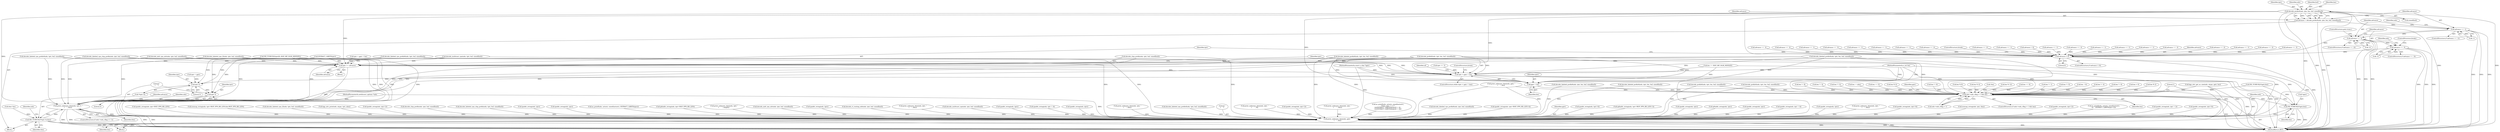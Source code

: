 digraph "0_tcpdump_af2cf04a9394c1a56227c2289ae8da262828294a@pointer" {
"1001724" [label="(Call,decode_prefix4(ndo, tptr, len, buf, sizeof(buf)))"];
"1001709" [label="(Call,tptr < pptr + len)"];
"1002109" [label="(Call,tptr-3)"];
"1002129" [label="(Call,tptr-3)"];
"1002127" [label="(Call,print_unknown_data(ndo, tptr-3, \"\n\t    \", tlen))"];
"1002107" [label="(Call,ND_TCHECK2(*(tptr-3),tlen))"];
"1002927" [label="(Call,print_unknown_data(ndo, pptr, \"\n\t    \", len))"];
"1001711" [label="(Call,pptr + len)"];
"1001722" [label="(Call,advance = decode_prefix4(ndo, tptr, len, buf, sizeof(buf)))"];
"1001732" [label="(Call,advance == -1)"];
"1001742" [label="(Call,advance == -2)"];
"1001749" [label="(Call,advance == -3)"];
"1002144" [label="(Call,advance < 0)"];
"1002148" [label="(Call,tptr += advance)"];
"1002915" [label="(Call,ndo->ndo_vflag > 1 && len)"];
"1002923" [label="(Call,ND_TCHECK2(*pptr,len))"];
"1001200" [label="(Call,decode_prefix4(ndo, tptr, len, buf, sizeof(buf)))"];
"1002691" [label="(Call,len -=4)"];
"1001923" [label="(Call,advance == -1)"];
"1000428" [label="(Call,ipaddr_string(ndo, tptr + 4))"];
"1002937" [label="(MethodReturn,RET)"];
"1001698" [label="(Call,len == BGP_MP_NLRI_MINSIZE)"];
"1002110" [label="(Identifier,tptr)"];
"1002517" [label="(Call,ipaddr_string(ndo, tptr))"];
"1000200" [label="(Call,bgp_attr_get_as_size(ndo, atype, pptr, len))"];
"1001876" [label="(Call,decode_labeled_prefix6(ndo, tptr, len, buf, sizeof(buf)))"];
"1002121" [label="(ControlStructure,if (ndo->ndo_vflag <= 1))"];
"1000128" [label="(MethodParameterIn,const u_char *pptr)"];
"1001789" [label="(Call,advance == -3)"];
"1001733" [label="(Identifier,advance)"];
"1002925" [label="(Identifier,pptr)"];
"1002916" [label="(Call,ndo->ndo_vflag > 1)"];
"1002570" [label="(Call,print_unknown_data(ndo, tptr, \"\n\t      \", tlen))"];
"1002148" [label="(Call,tptr += advance)"];
"1000258" [label="(Call,as_printf(ndo, astostr, sizeof(astostr),\n\t\t\t\tas_size == 2 ?\n\t\t\t\tEXTRACT_16BITS(&tptr[2 + i]) :\n\t\t\t\tEXTRACT_32BITS(&tptr[2 + i])))"];
"1001751" [label="(Call,-3)"];
"1002109" [label="(Call,tptr-3)"];
"1001488" [label="(Call,decode_labeled_vpn_prefix6(ndo, tptr, buf, sizeof(buf)))"];
"1001665" [label="(Call,EXTRACT_16BITS(tptr))"];
"1001658" [label="(Call,ND_TCHECK2(tptr[0], BGP_MP_NLRI_MINSIZE))"];
"1001047" [label="(Call,ipaddr_string(ndo, tptr+BGP_VPN_RD_LEN+4))"];
"1002130" [label="(Identifier,tptr)"];
"1001724" [label="(Call,decode_prefix4(ndo, tptr, len, buf, sizeof(buf)))"];
"1002929" [label="(Identifier,pptr)"];
"1002107" [label="(Call,ND_TCHECK2(*(tptr-3),tlen))"];
"1002221" [label="(Call,ipaddr_string(ndo, tptr+4))"];
"1001955" [label="(Call,advance == -1)"];
"1000436" [label="(Call,len != 8)"];
"1001076" [label="(Call,ip6addr_string(ndo, tptr+BGP_VPN_RD_LEN+3))"];
"1001741" [label="(ControlStructure,if (advance == -2))"];
"1002933" [label="(Literal,1)"];
"1001884" [label="(Call,advance == -1)"];
"1002108" [label="(Call,*(tptr-3))"];
"1001748" [label="(ControlStructure,if (advance == -3))"];
"1000598" [label="(Call,ipaddr_string(ndo, tptr))"];
"1002111" [label="(Literal,3)"];
"1002135" [label="(Identifier,advance)"];
"1000861" [label="(Call,ip6addr_string(ndo, tptr))"];
"1002554" [label="(Call,ipaddr_string(ndo, tptr))"];
"1002154" [label="(Call,len % 8)"];
"1000463" [label="(Call,ipaddr_string(ndo, tptr + 4))"];
"1002019" [label="(Call,advance == -1)"];
"1001448" [label="(Call,decode_labeled_prefix6(ndo, tptr, len, buf, sizeof(buf)))"];
"1002534" [label="(Call,ipaddr_string(ndo, tptr))"];
"1001722" [label="(Call,advance = decode_prefix4(ndo, tptr, len, buf, sizeof(buf)))"];
"1002922" [label="(Block,)"];
"1001711" [label="(Call,pptr + len)"];
"1001743" [label="(Identifier,advance)"];
"1002924" [label="(Call,*pptr)"];
"1001744" [label="(Call,-2)"];
"1001633" [label="(Call,print_unknown_data(ndo, tptr, \"\n\t    \", tlen))"];
"1001750" [label="(Identifier,advance)"];
"1002479" [label="(Call,ipaddr_string(ndo, tptr+4))"];
"1000126" [label="(MethodParameterIn,netdissect_options *ndo)"];
"1001804" [label="(Call,decode_labeled_vpn_prefix4(ndo, tptr, buf, sizeof(buf)))"];
"1000471" [label="(Call,len % 4)"];
"1002012" [label="(Call,decode_labeled_vpn_clnp_prefix(ndo, tptr, buf, sizeof(buf)))"];
"1002137" [label="(Call,tptr = pptr + len)"];
"1002132" [label="(Literal,\"\n\t    \")"];
"1002914" [label="(ControlStructure,if (ndo->ndo_vflag > 1 && len))"];
"1000190" [label="(Call,!len)"];
"1001718" [label="(Identifier,af)"];
"1000977" [label="(Call,isonsap_string(ndo, tptr, tlen))"];
"1002915" [label="(Call,ndo->ndo_vflag > 1 && len)"];
"1002302" [label="(Call,ipaddr_string(ndo, tptr+2))"];
"1002255" [label="(Call,as_printf(ndo, astostr, sizeof(astostr),\n\t\t\t    EXTRACT_32BITS(tptr+2)))"];
"1001753" [label="(ControlStructure,break;)"];
"1001731" [label="(ControlStructure,if (advance == -1))"];
"1002146" [label="(Literal,0)"];
"1000408" [label="(Call,ipaddr_string(ndo, tptr + 2))"];
"1001997" [label="(Call,advance == -2)"];
"1002838" [label="(Call,len % 12)"];
"1002500" [label="(Call,ipaddr_string(ndo, tptr+4))"];
"1000391" [label="(Call,len == 6)"];
"1000145" [label="(Call,tlen=len)"];
"1001240" [label="(Call,decode_labeled_prefix4(ndo, tptr, len, buf, sizeof(buf)))"];
"1001726" [label="(Identifier,tptr)"];
"1002147" [label="(ControlStructure,break;)"];
"1000815" [label="(Call,ipaddr_string(ndo, tptr+BGP_VPN_RD_LEN))"];
"1002921" [label="(Identifier,len)"];
"1001018" [label="(Call,isonsap_string(ndo, tptr+BGP_VPN_RD_LEN,tlen-BGP_VPN_RD_LEN))"];
"1001708" [label="(ControlStructure,while (tptr < pptr + len))"];
"1002044" [label="(Call,decode_mdt_vpn_nlri(ndo, tptr, buf, sizeof(buf)))"];
"1002115" [label="(Identifier,ndo)"];
"1002928" [label="(Identifier,ndo)"];
"1001408" [label="(Call,decode_prefix6(ndo, tptr, len, buf, sizeof(buf)))"];
"1001520" [label="(Call,decode_labeled_vpn_l2(ndo, tptr, buf, sizeof(buf)))"];
"1001933" [label="(Call,advance == -2)"];
"1002083" [label="(Call,advance == -1)"];
"1001746" [label="(ControlStructure,goto trunc;)"];
"1002927" [label="(Call,print_unknown_data(ndo, pptr, \"\n\t    \", len))"];
"1002818" [label="(Call,bgp_attr_print(ndo, atype, tptr, alen))"];
"1002237" [label="(Call,ipaddr_string(ndo, tptr+2))"];
"1001552" [label="(Call,decode_clnp_prefix(ndo, tptr, buf, sizeof(buf)))"];
"1002892" [label="(Call,ND_TCHECK2(*pptr,len))"];
"1001584" [label="(Call,decode_labeled_vpn_clnp_prefix(ndo, tptr, buf, sizeof(buf)))"];
"1001742" [label="(Call,advance == -2)"];
"1001709" [label="(Call,tptr < pptr + len)"];
"1000153" [label="(Call,len != 1)"];
"1000567" [label="(Call,ipaddr_string(ndo, tptr))"];
"1000362" [label="(Call,len != 0)"];
"1001721" [label="(Block,)"];
"1002134" [label="(Call,advance = 0)"];
"1001725" [label="(Identifier,ndo)"];
"1002923" [label="(Call,ND_TCHECK2(*pptr,len))"];
"1001734" [label="(Call,-1)"];
"1000767" [label="(Call,ipaddr_string(ndo, tptr))"];
"1001764" [label="(Call,decode_labeled_prefix4(ndo, tptr, len, buf, sizeof(buf)))"];
"1001844" [label="(Call,advance == -1)"];
"1002144" [label="(Call,advance < 0)"];
"1002681" [label="(Call,as_printf(ndo, astostr, sizeof(astostr), EXTRACT_32BITS(tptr)))"];
"1001901" [label="(Call,advance == -3)"];
"1000338" [label="(Call,len != 4)"];
"1000373" [label="(Call,len != 6)"];
"1001705" [label="(Call,tptr += 3)"];
"1000909" [label="(Call,ip6addr_string(ndo, tptr+BGP_VPN_RD_LEN))"];
"1002653" [label="(Call,print_unknown_data(ndo, tptr,\"\n\t      \", length))"];
"1001732" [label="(Call,advance == -1)"];
"1001714" [label="(Block,)"];
"1002112" [label="(Identifier,tlen)"];
"1001811" [label="(Call,advance == -1)"];
"1001376" [label="(Call,decode_mdt_vpn_nlri(ndo, tptr, buf, sizeof(buf)))"];
"1002151" [label="(ControlStructure,break;)"];
"1002150" [label="(Identifier,advance)"];
"1000955" [label="(Call,ipaddr_string(ndo, tptr))"];
"1001312" [label="(Call,decode_rt_routing_info(ndo, tptr, buf, sizeof(buf)))"];
"1002852" [label="(Call,len > 0)"];
"1001772" [label="(Call,advance == -1)"];
"1001987" [label="(Call,advance == -1)"];
"1001948" [label="(Call,decode_labeled_vpn_l2(ndo, tptr, buf, sizeof(buf)))"];
"1001965" [label="(Call,advance == -2)"];
"1000180" [label="(Call,len % 2)"];
"1001713" [label="(Identifier,len)"];
"1001110" [label="(Call,print_unknown_data(ndo, tptr, \"\n\t    \", tlen))"];
"1002145" [label="(Identifier,advance)"];
"1001749" [label="(Call,advance == -3)"];
"1002093" [label="(Call,advance == -2)"];
"1001712" [label="(Identifier,pptr)"];
"1001710" [label="(Identifier,tptr)"];
"1000376" [label="(Call,len != 8)"];
"1000548" [label="(Call,len != 4)"];
"1000312" [label="(Call,len != 4)"];
"1001344" [label="(Call,decode_multicast_vpn(ndo, tptr, buf, sizeof(buf)))"];
"1002149" [label="(Identifier,tptr)"];
"1002828" [label="(Call,len -= alen)"];
"1001738" [label="(Identifier,ndo)"];
"1002133" [label="(Identifier,tlen)"];
"1002128" [label="(Identifier,ndo)"];
"1002835" [label="(Call,len == 0)"];
"1002127" [label="(Call,print_unknown_data(ndo, tptr-3, \"\n\t    \", tlen))"];
"1002129" [label="(Call,tptr-3)"];
"1000331" [label="(Call,ipaddr_string(ndo, tptr))"];
"1002131" [label="(Literal,3)"];
"1000142" [label="(Call,tptr = pptr)"];
"1002143" [label="(ControlStructure,if (advance < 0))"];
"1000129" [label="(MethodParameterIn,u_int len)"];
"1000682" [label="(Call,print_unknown_data(ndo, tptr, \"\n\t    \", tlen))"];
"1002051" [label="(Call,advance == -1)"];
"1002061" [label="(Call,advance == -2)"];
"1001757" [label="(Identifier,ndo)"];
"1001836" [label="(Call,decode_prefix6(ndo, tptr, len, buf, sizeof(buf)))"];
"1001280" [label="(Call,decode_labeled_vpn_prefix4(ndo, tptr, buf, sizeof(buf)))"];
"1002930" [label="(Literal,\"\n\t    \")"];
"1000573" [label="(Call,len % 4)"];
"1001916" [label="(Call,decode_labeled_vpn_prefix6(ndo, tptr, buf, sizeof(buf)))"];
"1002076" [label="(Call,decode_multicast_vpn(ndo, tptr, buf, sizeof(buf)))"];
"1001861" [label="(Call,advance == -3)"];
"1002029" [label="(Call,advance == -2)"];
"1001821" [label="(Call,advance == -2)"];
"1002396" [label="(Call,print_unknown_data(ndo, tptr, \"\n\t      \", 8))"];
"1001728" [label="(Identifier,buf)"];
"1002931" [label="(Identifier,len)"];
"1002316" [label="(Call,ipaddr_string(ndo, tptr+2))"];
"1001723" [label="(Identifier,advance)"];
"1002908" [label="(Call,print_unknown_data(ndo, pptr, \"\n\t    \", len))"];
"1001727" [label="(Identifier,len)"];
"1001980" [label="(Call,decode_clnp_prefix(ndo, tptr, buf, sizeof(buf)))"];
"1001729" [label="(Call,sizeof(buf))"];
"1002926" [label="(Identifier,len)"];
"1001724" -> "1001722"  [label="AST: "];
"1001724" -> "1001729"  [label="CFG: "];
"1001725" -> "1001724"  [label="AST: "];
"1001726" -> "1001724"  [label="AST: "];
"1001727" -> "1001724"  [label="AST: "];
"1001728" -> "1001724"  [label="AST: "];
"1001729" -> "1001724"  [label="AST: "];
"1001722" -> "1001724"  [label="CFG: "];
"1001724" -> "1002937"  [label="DDG: "];
"1001724" -> "1002937"  [label="DDG: "];
"1001724" -> "1002937"  [label="DDG: "];
"1001724" -> "1002937"  [label="DDG: "];
"1001724" -> "1001709"  [label="DDG: "];
"1001724" -> "1001711"  [label="DDG: "];
"1001724" -> "1001722"  [label="DDG: "];
"1001724" -> "1001722"  [label="DDG: "];
"1001724" -> "1001722"  [label="DDG: "];
"1001724" -> "1001722"  [label="DDG: "];
"1001724" -> "1002127"  [label="DDG: "];
"1001724" -> "1002148"  [label="DDG: "];
"1001724" -> "1002915"  [label="DDG: "];
"1001724" -> "1002927"  [label="DDG: "];
"1001709" -> "1001708"  [label="AST: "];
"1001709" -> "1001711"  [label="CFG: "];
"1001710" -> "1001709"  [label="AST: "];
"1001711" -> "1001709"  [label="AST: "];
"1001718" -> "1001709"  [label="CFG: "];
"1002151" -> "1001709"  [label="CFG: "];
"1001709" -> "1002937"  [label="DDG: "];
"1001709" -> "1002937"  [label="DDG: "];
"1001709" -> "1002937"  [label="DDG: "];
"1001705" -> "1001709"  [label="DDG: "];
"1001658" -> "1001709"  [label="DDG: "];
"1002148" -> "1001709"  [label="DDG: "];
"1001665" -> "1001709"  [label="DDG: "];
"1000128" -> "1001709"  [label="DDG: "];
"1001764" -> "1001709"  [label="DDG: "];
"1001876" -> "1001709"  [label="DDG: "];
"1001836" -> "1001709"  [label="DDG: "];
"1001698" -> "1001709"  [label="DDG: "];
"1000129" -> "1001709"  [label="DDG: "];
"1001709" -> "1002109"  [label="DDG: "];
"1002109" -> "1002108"  [label="AST: "];
"1002109" -> "1002111"  [label="CFG: "];
"1002110" -> "1002109"  [label="AST: "];
"1002111" -> "1002109"  [label="AST: "];
"1002108" -> "1002109"  [label="CFG: "];
"1001658" -> "1002109"  [label="DDG: "];
"1000142" -> "1002109"  [label="DDG: "];
"1001665" -> "1002109"  [label="DDG: "];
"1002109" -> "1002129"  [label="DDG: "];
"1002129" -> "1002127"  [label="AST: "];
"1002129" -> "1002131"  [label="CFG: "];
"1002130" -> "1002129"  [label="AST: "];
"1002131" -> "1002129"  [label="AST: "];
"1002132" -> "1002129"  [label="CFG: "];
"1002129" -> "1002127"  [label="DDG: "];
"1002129" -> "1002127"  [label="DDG: "];
"1001658" -> "1002129"  [label="DDG: "];
"1001665" -> "1002129"  [label="DDG: "];
"1002127" -> "1002121"  [label="AST: "];
"1002127" -> "1002133"  [label="CFG: "];
"1002128" -> "1002127"  [label="AST: "];
"1002132" -> "1002127"  [label="AST: "];
"1002133" -> "1002127"  [label="AST: "];
"1002135" -> "1002127"  [label="CFG: "];
"1002127" -> "1002937"  [label="DDG: "];
"1002127" -> "1002937"  [label="DDG: "];
"1002127" -> "1002937"  [label="DDG: "];
"1002127" -> "1002937"  [label="DDG: "];
"1002127" -> "1002107"  [label="DDG: "];
"1002044" -> "1002127"  [label="DDG: "];
"1001804" -> "1002127"  [label="DDG: "];
"1002012" -> "1002127"  [label="DDG: "];
"1002076" -> "1002127"  [label="DDG: "];
"1001916" -> "1002127"  [label="DDG: "];
"1001764" -> "1002127"  [label="DDG: "];
"1001948" -> "1002127"  [label="DDG: "];
"1001876" -> "1002127"  [label="DDG: "];
"1001980" -> "1002127"  [label="DDG: "];
"1001836" -> "1002127"  [label="DDG: "];
"1000126" -> "1002127"  [label="DDG: "];
"1002107" -> "1002127"  [label="DDG: "];
"1002127" -> "1002927"  [label="DDG: "];
"1002107" -> "1001721"  [label="AST: "];
"1002107" -> "1002112"  [label="CFG: "];
"1002108" -> "1002107"  [label="AST: "];
"1002112" -> "1002107"  [label="AST: "];
"1002115" -> "1002107"  [label="CFG: "];
"1002107" -> "1002937"  [label="DDG: "];
"1002107" -> "1002937"  [label="DDG: "];
"1002107" -> "1002937"  [label="DDG: "];
"1000145" -> "1002107"  [label="DDG: "];
"1002927" -> "1002922"  [label="AST: "];
"1002927" -> "1002931"  [label="CFG: "];
"1002928" -> "1002927"  [label="AST: "];
"1002929" -> "1002927"  [label="AST: "];
"1002930" -> "1002927"  [label="AST: "];
"1002931" -> "1002927"  [label="AST: "];
"1002933" -> "1002927"  [label="CFG: "];
"1002927" -> "1002937"  [label="DDG: "];
"1002927" -> "1002937"  [label="DDG: "];
"1002927" -> "1002937"  [label="DDG: "];
"1002927" -> "1002937"  [label="DDG: "];
"1000815" -> "1002927"  [label="DDG: "];
"1000682" -> "1002927"  [label="DDG: "];
"1001804" -> "1002927"  [label="DDG: "];
"1001047" -> "1002927"  [label="DDG: "];
"1001018" -> "1002927"  [label="DDG: "];
"1001916" -> "1002927"  [label="DDG: "];
"1000861" -> "1002927"  [label="DDG: "];
"1000258" -> "1002927"  [label="DDG: "];
"1001520" -> "1002927"  [label="DDG: "];
"1001376" -> "1002927"  [label="DDG: "];
"1001948" -> "1002927"  [label="DDG: "];
"1001876" -> "1002927"  [label="DDG: "];
"1002534" -> "1002927"  [label="DDG: "];
"1000200" -> "1002927"  [label="DDG: "];
"1000200" -> "1002927"  [label="DDG: "];
"1002554" -> "1002927"  [label="DDG: "];
"1000598" -> "1002927"  [label="DDG: "];
"1001448" -> "1002927"  [label="DDG: "];
"1002570" -> "1002927"  [label="DDG: "];
"1000567" -> "1002927"  [label="DDG: "];
"1002908" -> "1002927"  [label="DDG: "];
"1002908" -> "1002927"  [label="DDG: "];
"1001312" -> "1002927"  [label="DDG: "];
"1002221" -> "1002927"  [label="DDG: "];
"1000408" -> "1002927"  [label="DDG: "];
"1002044" -> "1002927"  [label="DDG: "];
"1001633" -> "1002927"  [label="DDG: "];
"1000331" -> "1002927"  [label="DDG: "];
"1001110" -> "1002927"  [label="DDG: "];
"1002517" -> "1002927"  [label="DDG: "];
"1002012" -> "1002927"  [label="DDG: "];
"1001076" -> "1002927"  [label="DDG: "];
"1001240" -> "1002927"  [label="DDG: "];
"1000909" -> "1002927"  [label="DDG: "];
"1001980" -> "1002927"  [label="DDG: "];
"1002316" -> "1002927"  [label="DDG: "];
"1000463" -> "1002927"  [label="DDG: "];
"1001584" -> "1002927"  [label="DDG: "];
"1001836" -> "1002927"  [label="DDG: "];
"1002479" -> "1002927"  [label="DDG: "];
"1002076" -> "1002927"  [label="DDG: "];
"1002255" -> "1002927"  [label="DDG: "];
"1002818" -> "1002927"  [label="DDG: "];
"1001408" -> "1002927"  [label="DDG: "];
"1002681" -> "1002927"  [label="DDG: "];
"1001280" -> "1002927"  [label="DDG: "];
"1001344" -> "1002927"  [label="DDG: "];
"1002237" -> "1002927"  [label="DDG: "];
"1002302" -> "1002927"  [label="DDG: "];
"1001764" -> "1002927"  [label="DDG: "];
"1001488" -> "1002927"  [label="DDG: "];
"1001552" -> "1002927"  [label="DDG: "];
"1000977" -> "1002927"  [label="DDG: "];
"1000955" -> "1002927"  [label="DDG: "];
"1000428" -> "1002927"  [label="DDG: "];
"1000767" -> "1002927"  [label="DDG: "];
"1002653" -> "1002927"  [label="DDG: "];
"1002396" -> "1002927"  [label="DDG: "];
"1001200" -> "1002927"  [label="DDG: "];
"1002500" -> "1002927"  [label="DDG: "];
"1000126" -> "1002927"  [label="DDG: "];
"1000128" -> "1002927"  [label="DDG: "];
"1002923" -> "1002927"  [label="DDG: "];
"1000129" -> "1002927"  [label="DDG: "];
"1001711" -> "1001713"  [label="CFG: "];
"1001712" -> "1001711"  [label="AST: "];
"1001713" -> "1001711"  [label="AST: "];
"1001711" -> "1002937"  [label="DDG: "];
"1000128" -> "1001711"  [label="DDG: "];
"1001764" -> "1001711"  [label="DDG: "];
"1001876" -> "1001711"  [label="DDG: "];
"1001836" -> "1001711"  [label="DDG: "];
"1001698" -> "1001711"  [label="DDG: "];
"1000129" -> "1001711"  [label="DDG: "];
"1001722" -> "1001721"  [label="AST: "];
"1001723" -> "1001722"  [label="AST: "];
"1001733" -> "1001722"  [label="CFG: "];
"1001722" -> "1002937"  [label="DDG: "];
"1001722" -> "1001732"  [label="DDG: "];
"1001732" -> "1001731"  [label="AST: "];
"1001732" -> "1001734"  [label="CFG: "];
"1001733" -> "1001732"  [label="AST: "];
"1001734" -> "1001732"  [label="AST: "];
"1001738" -> "1001732"  [label="CFG: "];
"1001743" -> "1001732"  [label="CFG: "];
"1001732" -> "1002937"  [label="DDG: "];
"1001732" -> "1002937"  [label="DDG: "];
"1001732" -> "1002937"  [label="DDG: "];
"1001734" -> "1001732"  [label="DDG: "];
"1001732" -> "1001742"  [label="DDG: "];
"1001732" -> "1002144"  [label="DDG: "];
"1001742" -> "1001741"  [label="AST: "];
"1001742" -> "1001744"  [label="CFG: "];
"1001743" -> "1001742"  [label="AST: "];
"1001744" -> "1001742"  [label="AST: "];
"1001746" -> "1001742"  [label="CFG: "];
"1001750" -> "1001742"  [label="CFG: "];
"1001742" -> "1002937"  [label="DDG: "];
"1001742" -> "1002937"  [label="DDG: "];
"1001742" -> "1002937"  [label="DDG: "];
"1001744" -> "1001742"  [label="DDG: "];
"1001742" -> "1001749"  [label="DDG: "];
"1001749" -> "1001748"  [label="AST: "];
"1001749" -> "1001751"  [label="CFG: "];
"1001750" -> "1001749"  [label="AST: "];
"1001751" -> "1001749"  [label="AST: "];
"1001753" -> "1001749"  [label="CFG: "];
"1001757" -> "1001749"  [label="CFG: "];
"1001749" -> "1002937"  [label="DDG: "];
"1001749" -> "1002937"  [label="DDG: "];
"1001749" -> "1002937"  [label="DDG: "];
"1001751" -> "1001749"  [label="DDG: "];
"1001749" -> "1002144"  [label="DDG: "];
"1002144" -> "1002143"  [label="AST: "];
"1002144" -> "1002146"  [label="CFG: "];
"1002145" -> "1002144"  [label="AST: "];
"1002146" -> "1002144"  [label="AST: "];
"1002147" -> "1002144"  [label="CFG: "];
"1002149" -> "1002144"  [label="CFG: "];
"1002144" -> "1002937"  [label="DDG: "];
"1002144" -> "1002937"  [label="DDG: "];
"1001821" -> "1002144"  [label="DDG: "];
"1001933" -> "1002144"  [label="DDG: "];
"1002019" -> "1002144"  [label="DDG: "];
"1001997" -> "1002144"  [label="DDG: "];
"1001901" -> "1002144"  [label="DDG: "];
"1001844" -> "1002144"  [label="DDG: "];
"1001955" -> "1002144"  [label="DDG: "];
"1002051" -> "1002144"  [label="DDG: "];
"1002134" -> "1002144"  [label="DDG: "];
"1001772" -> "1002144"  [label="DDG: "];
"1001861" -> "1002144"  [label="DDG: "];
"1001965" -> "1002144"  [label="DDG: "];
"1002029" -> "1002144"  [label="DDG: "];
"1002061" -> "1002144"  [label="DDG: "];
"1001987" -> "1002144"  [label="DDG: "];
"1001789" -> "1002144"  [label="DDG: "];
"1001811" -> "1002144"  [label="DDG: "];
"1002083" -> "1002144"  [label="DDG: "];
"1001923" -> "1002144"  [label="DDG: "];
"1001884" -> "1002144"  [label="DDG: "];
"1002093" -> "1002144"  [label="DDG: "];
"1002144" -> "1002148"  [label="DDG: "];
"1002148" -> "1001714"  [label="AST: "];
"1002148" -> "1002150"  [label="CFG: "];
"1002149" -> "1002148"  [label="AST: "];
"1002150" -> "1002148"  [label="AST: "];
"1001710" -> "1002148"  [label="CFG: "];
"1002148" -> "1002937"  [label="DDG: "];
"1001876" -> "1002148"  [label="DDG: "];
"1002044" -> "1002148"  [label="DDG: "];
"1001916" -> "1002148"  [label="DDG: "];
"1002076" -> "1002148"  [label="DDG: "];
"1001836" -> "1002148"  [label="DDG: "];
"1002137" -> "1002148"  [label="DDG: "];
"1001804" -> "1002148"  [label="DDG: "];
"1001764" -> "1002148"  [label="DDG: "];
"1001948" -> "1002148"  [label="DDG: "];
"1001980" -> "1002148"  [label="DDG: "];
"1001658" -> "1002148"  [label="DDG: "];
"1002012" -> "1002148"  [label="DDG: "];
"1001665" -> "1002148"  [label="DDG: "];
"1002915" -> "1002914"  [label="AST: "];
"1002915" -> "1002916"  [label="CFG: "];
"1002915" -> "1002921"  [label="CFG: "];
"1002916" -> "1002915"  [label="AST: "];
"1002921" -> "1002915"  [label="AST: "];
"1002925" -> "1002915"  [label="CFG: "];
"1002933" -> "1002915"  [label="CFG: "];
"1002915" -> "1002937"  [label="DDG: "];
"1002915" -> "1002937"  [label="DDG: "];
"1002915" -> "1002937"  [label="DDG: "];
"1002916" -> "1002915"  [label="DDG: "];
"1002916" -> "1002915"  [label="DDG: "];
"1001836" -> "1002915"  [label="DDG: "];
"1000376" -> "1002915"  [label="DDG: "];
"1000436" -> "1002915"  [label="DDG: "];
"1001408" -> "1002915"  [label="DDG: "];
"1000180" -> "1002915"  [label="DDG: "];
"1000573" -> "1002915"  [label="DDG: "];
"1001876" -> "1002915"  [label="DDG: "];
"1000153" -> "1002915"  [label="DDG: "];
"1001200" -> "1002915"  [label="DDG: "];
"1002154" -> "1002915"  [label="DDG: "];
"1000362" -> "1002915"  [label="DDG: "];
"1002892" -> "1002915"  [label="DDG: "];
"1000338" -> "1002915"  [label="DDG: "];
"1002908" -> "1002915"  [label="DDG: "];
"1000471" -> "1002915"  [label="DDG: "];
"1001448" -> "1002915"  [label="DDG: "];
"1000391" -> "1002915"  [label="DDG: "];
"1002838" -> "1002915"  [label="DDG: "];
"1000312" -> "1002915"  [label="DDG: "];
"1001764" -> "1002915"  [label="DDG: "];
"1002828" -> "1002915"  [label="DDG: "];
"1000190" -> "1002915"  [label="DDG: "];
"1001240" -> "1002915"  [label="DDG: "];
"1002691" -> "1002915"  [label="DDG: "];
"1002852" -> "1002915"  [label="DDG: "];
"1000373" -> "1002915"  [label="DDG: "];
"1000548" -> "1002915"  [label="DDG: "];
"1002835" -> "1002915"  [label="DDG: "];
"1000129" -> "1002915"  [label="DDG: "];
"1000200" -> "1002915"  [label="DDG: "];
"1001698" -> "1002915"  [label="DDG: "];
"1002915" -> "1002923"  [label="DDG: "];
"1002923" -> "1002922"  [label="AST: "];
"1002923" -> "1002926"  [label="CFG: "];
"1002924" -> "1002923"  [label="AST: "];
"1002926" -> "1002923"  [label="AST: "];
"1002928" -> "1002923"  [label="CFG: "];
"1002923" -> "1002937"  [label="DDG: "];
"1002923" -> "1002937"  [label="DDG: "];
"1002892" -> "1002923"  [label="DDG: "];
"1000129" -> "1002923"  [label="DDG: "];
}
